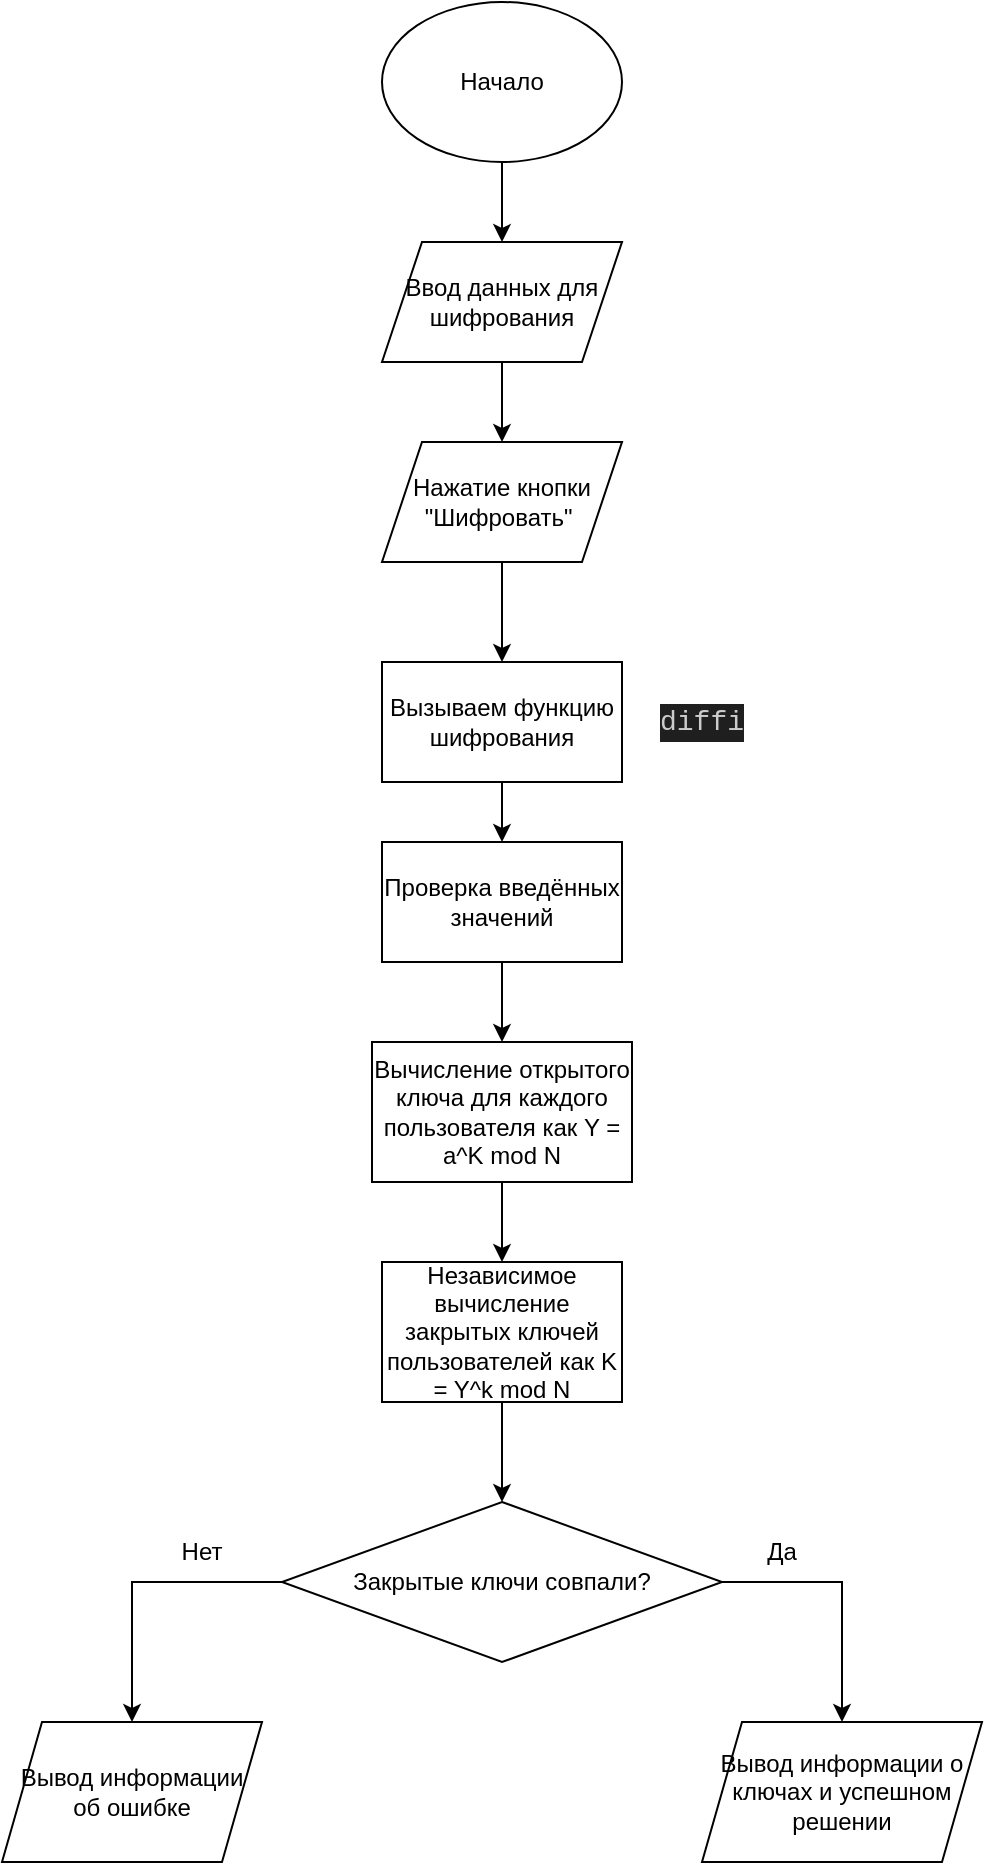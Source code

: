 <mxfile version="21.3.5" type="device">
  <diagram name="Страница 1" id="Bz_lrxthTzE5kPFzRARQ">
    <mxGraphModel dx="1385" dy="888" grid="1" gridSize="10" guides="1" tooltips="1" connect="1" arrows="1" fold="1" page="1" pageScale="1" pageWidth="827" pageHeight="1169" math="0" shadow="0">
      <root>
        <mxCell id="0" />
        <mxCell id="1" parent="0" />
        <mxCell id="7dLT9rwAJLstXbqfptv8-178" value="" style="edgeStyle=orthogonalEdgeStyle;rounded=0;orthogonalLoop=1;jettySize=auto;html=1;" edge="1" parent="1" source="dbUdUkjzLWqy8CMi3rsd-1" target="dbUdUkjzLWqy8CMi3rsd-5">
          <mxGeometry relative="1" as="geometry" />
        </mxCell>
        <mxCell id="dbUdUkjzLWqy8CMi3rsd-1" value="Начало" style="ellipse;whiteSpace=wrap;html=1;" parent="1" vertex="1">
          <mxGeometry x="20" y="480" width="120" height="80" as="geometry" />
        </mxCell>
        <mxCell id="dbUdUkjzLWqy8CMi3rsd-10" value="" style="edgeStyle=orthogonalEdgeStyle;rounded=0;orthogonalLoop=1;jettySize=auto;html=1;" parent="1" source="dbUdUkjzLWqy8CMi3rsd-5" target="dbUdUkjzLWqy8CMi3rsd-9" edge="1">
          <mxGeometry relative="1" as="geometry" />
        </mxCell>
        <mxCell id="dbUdUkjzLWqy8CMi3rsd-5" value="Ввод данных для шифрования" style="shape=parallelogram;perimeter=parallelogramPerimeter;whiteSpace=wrap;html=1;fixedSize=1;" parent="1" vertex="1">
          <mxGeometry x="20" y="600" width="120" height="60" as="geometry" />
        </mxCell>
        <mxCell id="dbUdUkjzLWqy8CMi3rsd-14" value="" style="edgeStyle=orthogonalEdgeStyle;rounded=0;orthogonalLoop=1;jettySize=auto;html=1;" parent="1" source="dbUdUkjzLWqy8CMi3rsd-9" edge="1">
          <mxGeometry relative="1" as="geometry">
            <mxPoint x="80" y="810" as="targetPoint" />
          </mxGeometry>
        </mxCell>
        <mxCell id="dbUdUkjzLWqy8CMi3rsd-9" value="Нажатие кнопки &quot;Шифровать&quot;&amp;nbsp;" style="shape=parallelogram;perimeter=parallelogramPerimeter;whiteSpace=wrap;html=1;fixedSize=1;" parent="1" vertex="1">
          <mxGeometry x="20" y="700" width="120" height="60" as="geometry" />
        </mxCell>
        <mxCell id="7dLT9rwAJLstXbqfptv8-180" value="" style="edgeStyle=orthogonalEdgeStyle;rounded=0;orthogonalLoop=1;jettySize=auto;html=1;" edge="1" parent="1" source="7dLT9rwAJLstXbqfptv8-39" target="7dLT9rwAJLstXbqfptv8-179">
          <mxGeometry relative="1" as="geometry" />
        </mxCell>
        <mxCell id="7dLT9rwAJLstXbqfptv8-39" value="Вызываем функцию шифрования" style="rounded=0;whiteSpace=wrap;html=1;" vertex="1" parent="1">
          <mxGeometry x="20" y="810" width="120" height="60" as="geometry" />
        </mxCell>
        <mxCell id="7dLT9rwAJLstXbqfptv8-40" value="&lt;div style=&quot;color: rgb(204, 204, 204); background-color: rgb(31, 31, 31); font-family: Consolas, &amp;quot;Courier New&amp;quot;, monospace; font-size: 14px; line-height: 19px;&quot;&gt;&lt;div style=&quot;line-height: 19px;&quot;&gt;&lt;div style=&quot;line-height: 19px;&quot;&gt;&lt;div style=&quot;line-height: 19px;&quot;&gt;diffi&lt;/div&gt;&lt;/div&gt;&lt;/div&gt;&lt;/div&gt;" style="text;html=1;strokeColor=none;fillColor=none;align=center;verticalAlign=middle;whiteSpace=wrap;rounded=0;" vertex="1" parent="1">
          <mxGeometry x="150" y="825" width="60" height="30" as="geometry" />
        </mxCell>
        <mxCell id="7dLT9rwAJLstXbqfptv8-183" value="" style="edgeStyle=orthogonalEdgeStyle;rounded=0;orthogonalLoop=1;jettySize=auto;html=1;" edge="1" parent="1" source="7dLT9rwAJLstXbqfptv8-179" target="7dLT9rwAJLstXbqfptv8-182">
          <mxGeometry relative="1" as="geometry" />
        </mxCell>
        <mxCell id="7dLT9rwAJLstXbqfptv8-179" value="Проверка введённых значений" style="whiteSpace=wrap;html=1;rounded=0;" vertex="1" parent="1">
          <mxGeometry x="20" y="900" width="120" height="60" as="geometry" />
        </mxCell>
        <mxCell id="7dLT9rwAJLstXbqfptv8-185" value="" style="edgeStyle=orthogonalEdgeStyle;rounded=0;orthogonalLoop=1;jettySize=auto;html=1;" edge="1" parent="1" source="7dLT9rwAJLstXbqfptv8-182" target="7dLT9rwAJLstXbqfptv8-184">
          <mxGeometry relative="1" as="geometry" />
        </mxCell>
        <mxCell id="7dLT9rwAJLstXbqfptv8-182" value="Вычисление открытого ключа для каждого пользователя как Y = a^K mod N" style="whiteSpace=wrap;html=1;rounded=0;" vertex="1" parent="1">
          <mxGeometry x="15" y="1000" width="130" height="70" as="geometry" />
        </mxCell>
        <mxCell id="7dLT9rwAJLstXbqfptv8-187" value="" style="edgeStyle=orthogonalEdgeStyle;rounded=0;orthogonalLoop=1;jettySize=auto;html=1;" edge="1" parent="1" source="7dLT9rwAJLstXbqfptv8-184" target="7dLT9rwAJLstXbqfptv8-186">
          <mxGeometry relative="1" as="geometry" />
        </mxCell>
        <mxCell id="7dLT9rwAJLstXbqfptv8-184" value="Независимое вычисление закрытых ключей пользователей как K = Y^k mod N" style="whiteSpace=wrap;html=1;rounded=0;" vertex="1" parent="1">
          <mxGeometry x="20" y="1110" width="120" height="70" as="geometry" />
        </mxCell>
        <mxCell id="7dLT9rwAJLstXbqfptv8-189" value="" style="edgeStyle=orthogonalEdgeStyle;rounded=0;orthogonalLoop=1;jettySize=auto;html=1;exitX=1;exitY=0.5;exitDx=0;exitDy=0;" edge="1" parent="1" source="7dLT9rwAJLstXbqfptv8-186" target="7dLT9rwAJLstXbqfptv8-188">
          <mxGeometry relative="1" as="geometry" />
        </mxCell>
        <mxCell id="7dLT9rwAJLstXbqfptv8-191" style="edgeStyle=orthogonalEdgeStyle;rounded=0;orthogonalLoop=1;jettySize=auto;html=1;" edge="1" parent="1" source="7dLT9rwAJLstXbqfptv8-186" target="7dLT9rwAJLstXbqfptv8-190">
          <mxGeometry relative="1" as="geometry" />
        </mxCell>
        <mxCell id="7dLT9rwAJLstXbqfptv8-186" value="Закрытые ключи совпали?" style="rhombus;whiteSpace=wrap;html=1;rounded=0;" vertex="1" parent="1">
          <mxGeometry x="-30" y="1230" width="220" height="80" as="geometry" />
        </mxCell>
        <mxCell id="7dLT9rwAJLstXbqfptv8-188" value="Вывод информации о ключах и успешном решении" style="shape=parallelogram;perimeter=parallelogramPerimeter;whiteSpace=wrap;html=1;fixedSize=1;rounded=0;" vertex="1" parent="1">
          <mxGeometry x="180" y="1340" width="140" height="70" as="geometry" />
        </mxCell>
        <mxCell id="7dLT9rwAJLstXbqfptv8-190" value="Вывод информации об ошибке" style="shape=parallelogram;perimeter=parallelogramPerimeter;whiteSpace=wrap;html=1;fixedSize=1;rounded=0;" vertex="1" parent="1">
          <mxGeometry x="-170" y="1340" width="130" height="70" as="geometry" />
        </mxCell>
        <mxCell id="7dLT9rwAJLstXbqfptv8-192" value="Нет" style="text;html=1;strokeColor=none;fillColor=none;align=center;verticalAlign=middle;whiteSpace=wrap;rounded=0;" vertex="1" parent="1">
          <mxGeometry x="-100" y="1240" width="60" height="30" as="geometry" />
        </mxCell>
        <mxCell id="7dLT9rwAJLstXbqfptv8-193" value="Да" style="text;html=1;strokeColor=none;fillColor=none;align=center;verticalAlign=middle;whiteSpace=wrap;rounded=0;" vertex="1" parent="1">
          <mxGeometry x="190" y="1240" width="60" height="30" as="geometry" />
        </mxCell>
      </root>
    </mxGraphModel>
  </diagram>
</mxfile>
